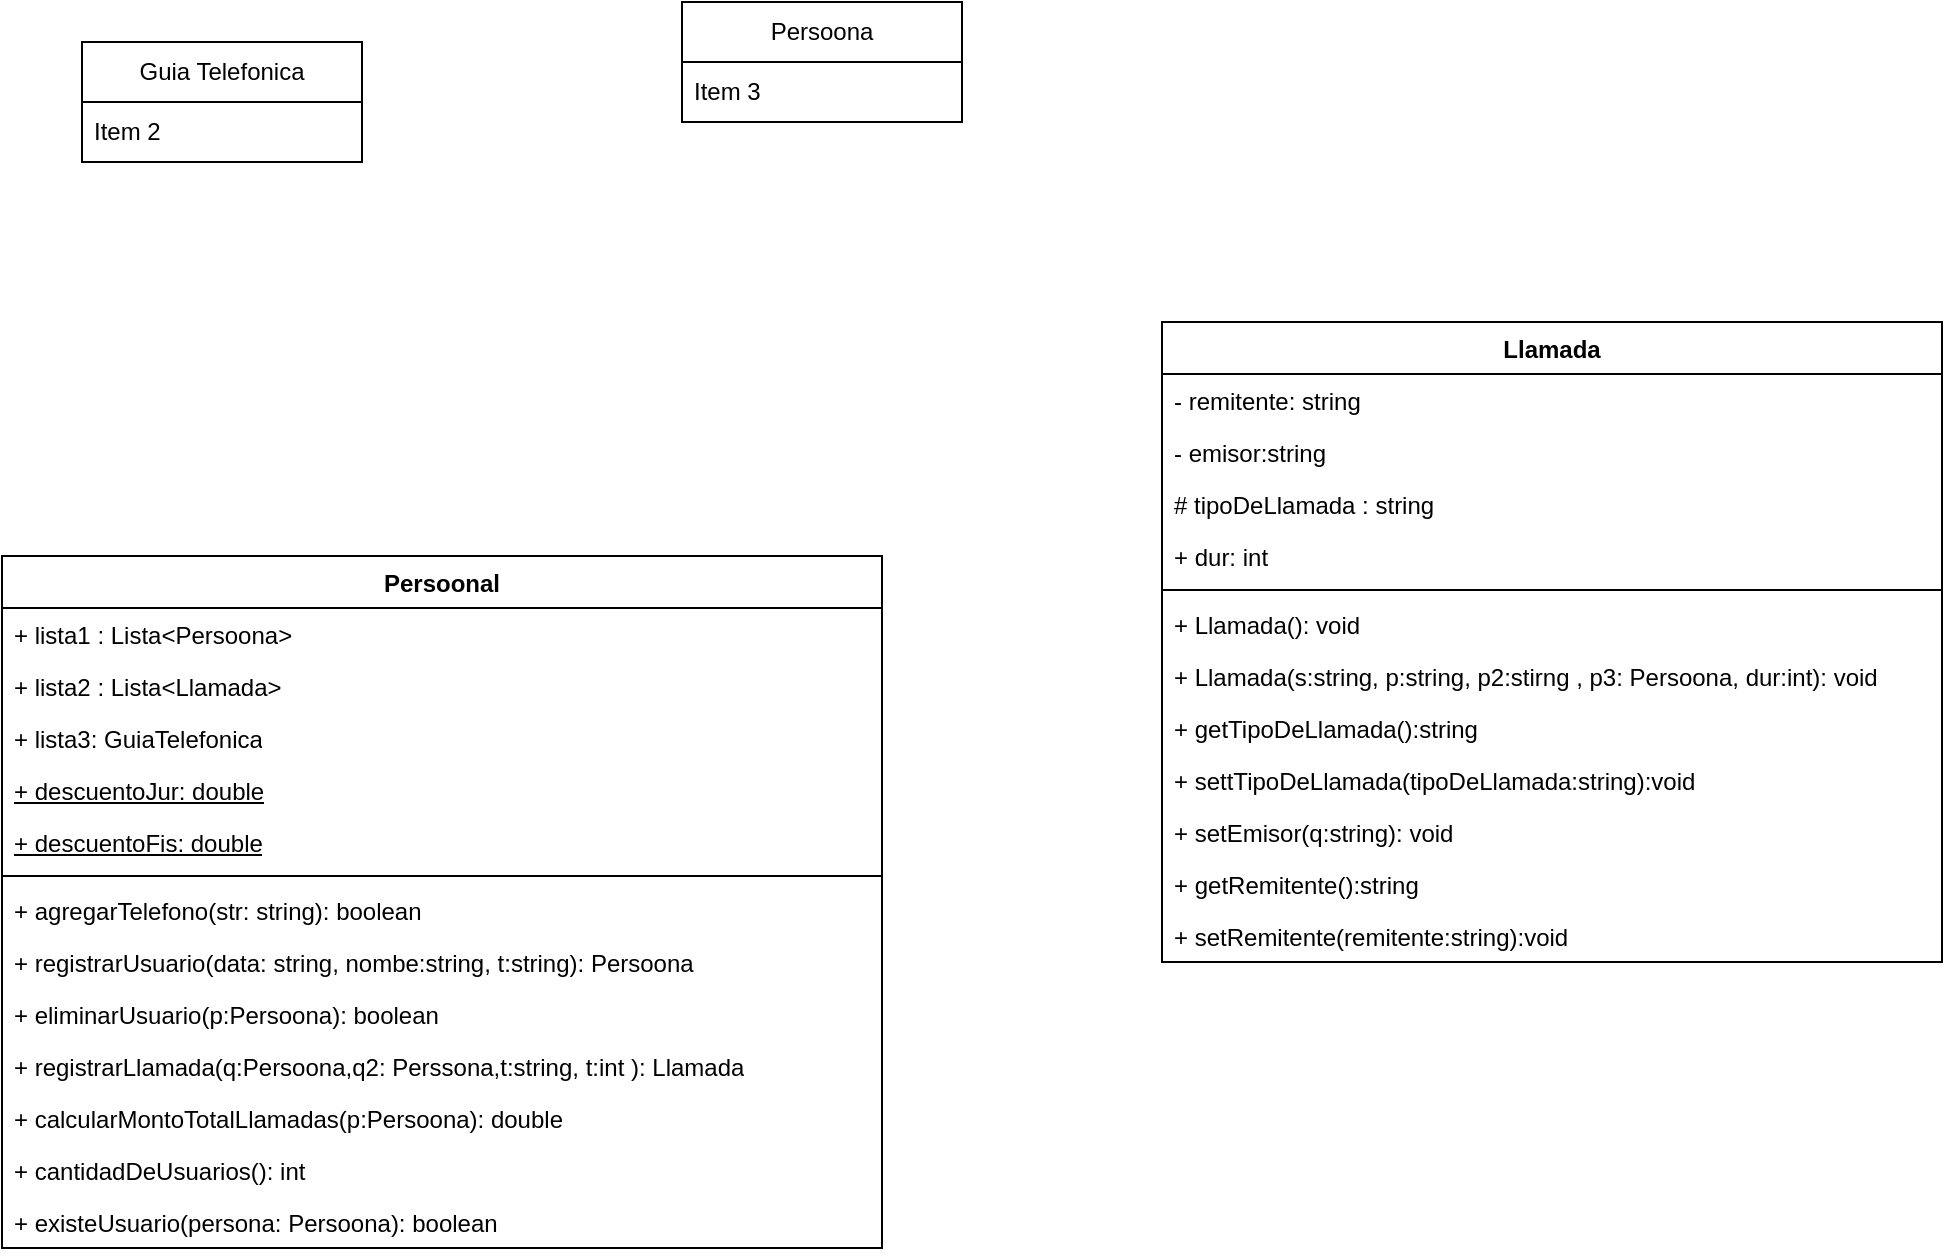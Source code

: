 <mxfile version="21.2.9" type="github">
  <diagram name="Page-1" id="Hu1fo8L_vSfaTOal0M1E">
    <mxGraphModel dx="1214" dy="639" grid="1" gridSize="10" guides="1" tooltips="1" connect="1" arrows="1" fold="1" page="1" pageScale="1" pageWidth="850" pageHeight="1100" math="0" shadow="0">
      <root>
        <mxCell id="0" />
        <mxCell id="1" parent="0" />
        <mxCell id="ogSVJOR4Apt4eJmVQfsl-1" value="Guia Telefonica" style="swimlane;fontStyle=0;childLayout=stackLayout;horizontal=1;startSize=30;horizontalStack=0;resizeParent=1;resizeParentMax=0;resizeLast=0;collapsible=1;marginBottom=0;whiteSpace=wrap;html=1;" vertex="1" parent="1">
          <mxGeometry x="160" y="350" width="140" height="60" as="geometry" />
        </mxCell>
        <mxCell id="ogSVJOR4Apt4eJmVQfsl-3" value="Item 2" style="text;strokeColor=none;fillColor=none;align=left;verticalAlign=middle;spacingLeft=4;spacingRight=4;overflow=hidden;points=[[0,0.5],[1,0.5]];portConstraint=eastwest;rotatable=0;whiteSpace=wrap;html=1;" vertex="1" parent="ogSVJOR4Apt4eJmVQfsl-1">
          <mxGeometry y="30" width="140" height="30" as="geometry" />
        </mxCell>
        <mxCell id="ogSVJOR4Apt4eJmVQfsl-5" value="Persoona" style="swimlane;fontStyle=0;childLayout=stackLayout;horizontal=1;startSize=30;horizontalStack=0;resizeParent=1;resizeParentMax=0;resizeLast=0;collapsible=1;marginBottom=0;whiteSpace=wrap;html=1;" vertex="1" parent="1">
          <mxGeometry x="460" y="330" width="140" height="60" as="geometry" />
        </mxCell>
        <mxCell id="ogSVJOR4Apt4eJmVQfsl-8" value="Item 3" style="text;strokeColor=none;fillColor=none;align=left;verticalAlign=middle;spacingLeft=4;spacingRight=4;overflow=hidden;points=[[0,0.5],[1,0.5]];portConstraint=eastwest;rotatable=0;whiteSpace=wrap;html=1;" vertex="1" parent="ogSVJOR4Apt4eJmVQfsl-5">
          <mxGeometry y="30" width="140" height="30" as="geometry" />
        </mxCell>
        <mxCell id="ogSVJOR4Apt4eJmVQfsl-20" value="Llamada" style="swimlane;fontStyle=1;align=center;verticalAlign=top;childLayout=stackLayout;horizontal=1;startSize=26;horizontalStack=0;resizeParent=1;resizeParentMax=0;resizeLast=0;collapsible=1;marginBottom=0;whiteSpace=wrap;html=1;" vertex="1" parent="1">
          <mxGeometry x="700" y="490" width="390" height="320" as="geometry" />
        </mxCell>
        <mxCell id="ogSVJOR4Apt4eJmVQfsl-24" value="- remitente: string" style="text;strokeColor=none;fillColor=none;align=left;verticalAlign=top;spacingLeft=4;spacingRight=4;overflow=hidden;rotatable=0;points=[[0,0.5],[1,0.5]];portConstraint=eastwest;whiteSpace=wrap;html=1;" vertex="1" parent="ogSVJOR4Apt4eJmVQfsl-20">
          <mxGeometry y="26" width="390" height="26" as="geometry" />
        </mxCell>
        <mxCell id="ogSVJOR4Apt4eJmVQfsl-25" value="- emisor:string" style="text;strokeColor=none;fillColor=none;align=left;verticalAlign=top;spacingLeft=4;spacingRight=4;overflow=hidden;rotatable=0;points=[[0,0.5],[1,0.5]];portConstraint=eastwest;whiteSpace=wrap;html=1;" vertex="1" parent="ogSVJOR4Apt4eJmVQfsl-20">
          <mxGeometry y="52" width="390" height="26" as="geometry" />
        </mxCell>
        <mxCell id="ogSVJOR4Apt4eJmVQfsl-26" value="# tipoDeLlamada : string" style="text;strokeColor=none;fillColor=none;align=left;verticalAlign=top;spacingLeft=4;spacingRight=4;overflow=hidden;rotatable=0;points=[[0,0.5],[1,0.5]];portConstraint=eastwest;whiteSpace=wrap;html=1;" vertex="1" parent="ogSVJOR4Apt4eJmVQfsl-20">
          <mxGeometry y="78" width="390" height="26" as="geometry" />
        </mxCell>
        <mxCell id="ogSVJOR4Apt4eJmVQfsl-21" value="+ dur: int" style="text;strokeColor=none;fillColor=none;align=left;verticalAlign=top;spacingLeft=4;spacingRight=4;overflow=hidden;rotatable=0;points=[[0,0.5],[1,0.5]];portConstraint=eastwest;whiteSpace=wrap;html=1;" vertex="1" parent="ogSVJOR4Apt4eJmVQfsl-20">
          <mxGeometry y="104" width="390" height="26" as="geometry" />
        </mxCell>
        <mxCell id="ogSVJOR4Apt4eJmVQfsl-22" value="" style="line;strokeWidth=1;fillColor=none;align=left;verticalAlign=middle;spacingTop=-1;spacingLeft=3;spacingRight=3;rotatable=0;labelPosition=right;points=[];portConstraint=eastwest;strokeColor=inherit;" vertex="1" parent="ogSVJOR4Apt4eJmVQfsl-20">
          <mxGeometry y="130" width="390" height="8" as="geometry" />
        </mxCell>
        <mxCell id="ogSVJOR4Apt4eJmVQfsl-23" value="+ Llamada(): void" style="text;strokeColor=none;fillColor=none;align=left;verticalAlign=top;spacingLeft=4;spacingRight=4;overflow=hidden;rotatable=0;points=[[0,0.5],[1,0.5]];portConstraint=eastwest;whiteSpace=wrap;html=1;" vertex="1" parent="ogSVJOR4Apt4eJmVQfsl-20">
          <mxGeometry y="138" width="390" height="26" as="geometry" />
        </mxCell>
        <mxCell id="ogSVJOR4Apt4eJmVQfsl-29" value="+ Llamada(s:string, p:string, p2:stirng , p3: Persoona, dur:int): void" style="text;strokeColor=none;fillColor=none;align=left;verticalAlign=top;spacingLeft=4;spacingRight=4;overflow=hidden;rotatable=0;points=[[0,0.5],[1,0.5]];portConstraint=eastwest;whiteSpace=wrap;html=1;" vertex="1" parent="ogSVJOR4Apt4eJmVQfsl-20">
          <mxGeometry y="164" width="390" height="26" as="geometry" />
        </mxCell>
        <mxCell id="ogSVJOR4Apt4eJmVQfsl-31" value="+ getTipoDeLlamada():string" style="text;strokeColor=none;fillColor=none;align=left;verticalAlign=top;spacingLeft=4;spacingRight=4;overflow=hidden;rotatable=0;points=[[0,0.5],[1,0.5]];portConstraint=eastwest;whiteSpace=wrap;html=1;" vertex="1" parent="ogSVJOR4Apt4eJmVQfsl-20">
          <mxGeometry y="190" width="390" height="26" as="geometry" />
        </mxCell>
        <mxCell id="ogSVJOR4Apt4eJmVQfsl-33" value="+ settTipoDeLlamada(tipoDeLlamada:string):void" style="text;strokeColor=none;fillColor=none;align=left;verticalAlign=top;spacingLeft=4;spacingRight=4;overflow=hidden;rotatable=0;points=[[0,0.5],[1,0.5]];portConstraint=eastwest;whiteSpace=wrap;html=1;" vertex="1" parent="ogSVJOR4Apt4eJmVQfsl-20">
          <mxGeometry y="216" width="390" height="26" as="geometry" />
        </mxCell>
        <mxCell id="ogSVJOR4Apt4eJmVQfsl-28" value="+ setEmisor(q:string): void" style="text;strokeColor=none;fillColor=none;align=left;verticalAlign=top;spacingLeft=4;spacingRight=4;overflow=hidden;rotatable=0;points=[[0,0.5],[1,0.5]];portConstraint=eastwest;whiteSpace=wrap;html=1;" vertex="1" parent="ogSVJOR4Apt4eJmVQfsl-20">
          <mxGeometry y="242" width="390" height="26" as="geometry" />
        </mxCell>
        <mxCell id="ogSVJOR4Apt4eJmVQfsl-32" value="+ getRemitente():string" style="text;strokeColor=none;fillColor=none;align=left;verticalAlign=top;spacingLeft=4;spacingRight=4;overflow=hidden;rotatable=0;points=[[0,0.5],[1,0.5]];portConstraint=eastwest;whiteSpace=wrap;html=1;" vertex="1" parent="ogSVJOR4Apt4eJmVQfsl-20">
          <mxGeometry y="268" width="390" height="26" as="geometry" />
        </mxCell>
        <mxCell id="ogSVJOR4Apt4eJmVQfsl-34" value="+ setRemitente(remitente:string):void" style="text;strokeColor=none;fillColor=none;align=left;verticalAlign=top;spacingLeft=4;spacingRight=4;overflow=hidden;rotatable=0;points=[[0,0.5],[1,0.5]];portConstraint=eastwest;whiteSpace=wrap;html=1;" vertex="1" parent="ogSVJOR4Apt4eJmVQfsl-20">
          <mxGeometry y="294" width="390" height="26" as="geometry" />
        </mxCell>
        <mxCell id="ogSVJOR4Apt4eJmVQfsl-35" value="Persoonal" style="swimlane;fontStyle=1;align=center;verticalAlign=top;childLayout=stackLayout;horizontal=1;startSize=26;horizontalStack=0;resizeParent=1;resizeParentMax=0;resizeLast=0;collapsible=1;marginBottom=0;whiteSpace=wrap;html=1;" vertex="1" parent="1">
          <mxGeometry x="120" y="607" width="440" height="346" as="geometry">
            <mxRectangle x="120" y="607" width="100" height="30" as="alternateBounds" />
          </mxGeometry>
        </mxCell>
        <mxCell id="ogSVJOR4Apt4eJmVQfsl-36" value="+ lista1 : Lista&amp;lt;Persoona&amp;gt;" style="text;strokeColor=none;fillColor=none;align=left;verticalAlign=top;spacingLeft=4;spacingRight=4;overflow=hidden;rotatable=0;points=[[0,0.5],[1,0.5]];portConstraint=eastwest;whiteSpace=wrap;html=1;" vertex="1" parent="ogSVJOR4Apt4eJmVQfsl-35">
          <mxGeometry y="26" width="440" height="26" as="geometry" />
        </mxCell>
        <mxCell id="ogSVJOR4Apt4eJmVQfsl-49" value="+ lista2 : Lista&amp;lt;Llamada&amp;gt;" style="text;strokeColor=none;fillColor=none;align=left;verticalAlign=top;spacingLeft=4;spacingRight=4;overflow=hidden;rotatable=0;points=[[0,0.5],[1,0.5]];portConstraint=eastwest;whiteSpace=wrap;html=1;" vertex="1" parent="ogSVJOR4Apt4eJmVQfsl-35">
          <mxGeometry y="52" width="440" height="26" as="geometry" />
        </mxCell>
        <mxCell id="ogSVJOR4Apt4eJmVQfsl-47" value="+ lista3: GuiaTelefonica" style="text;strokeColor=none;fillColor=none;align=left;verticalAlign=top;spacingLeft=4;spacingRight=4;overflow=hidden;rotatable=0;points=[[0,0.5],[1,0.5]];portConstraint=eastwest;whiteSpace=wrap;html=1;" vertex="1" parent="ogSVJOR4Apt4eJmVQfsl-35">
          <mxGeometry y="78" width="440" height="26" as="geometry" />
        </mxCell>
        <mxCell id="ogSVJOR4Apt4eJmVQfsl-40" value="+ descuentoJur: double" style="text;strokeColor=none;fillColor=none;align=left;verticalAlign=top;spacingLeft=4;spacingRight=4;overflow=hidden;rotatable=0;points=[[0,0.5],[1,0.5]];portConstraint=eastwest;whiteSpace=wrap;html=1;fontStyle=4" vertex="1" parent="ogSVJOR4Apt4eJmVQfsl-35">
          <mxGeometry y="104" width="440" height="26" as="geometry" />
        </mxCell>
        <mxCell id="ogSVJOR4Apt4eJmVQfsl-50" value="+ descuentoFis: double" style="text;strokeColor=none;fillColor=none;align=left;verticalAlign=top;spacingLeft=4;spacingRight=4;overflow=hidden;rotatable=0;points=[[0,0.5],[1,0.5]];portConstraint=eastwest;whiteSpace=wrap;html=1;fontStyle=4" vertex="1" parent="ogSVJOR4Apt4eJmVQfsl-35">
          <mxGeometry y="130" width="440" height="26" as="geometry" />
        </mxCell>
        <mxCell id="ogSVJOR4Apt4eJmVQfsl-37" value="" style="line;strokeWidth=1;fillColor=none;align=left;verticalAlign=middle;spacingTop=-1;spacingLeft=3;spacingRight=3;rotatable=0;labelPosition=right;points=[];portConstraint=eastwest;strokeColor=inherit;" vertex="1" parent="ogSVJOR4Apt4eJmVQfsl-35">
          <mxGeometry y="156" width="440" height="8" as="geometry" />
        </mxCell>
        <mxCell id="ogSVJOR4Apt4eJmVQfsl-41" value="+ agregarTelefono(str: string): boolean" style="text;strokeColor=none;fillColor=none;align=left;verticalAlign=top;spacingLeft=4;spacingRight=4;overflow=hidden;rotatable=0;points=[[0,0.5],[1,0.5]];portConstraint=eastwest;whiteSpace=wrap;html=1;" vertex="1" parent="ogSVJOR4Apt4eJmVQfsl-35">
          <mxGeometry y="164" width="440" height="26" as="geometry" />
        </mxCell>
        <mxCell id="ogSVJOR4Apt4eJmVQfsl-42" value="+ registrarUsuario(data: string, nombe:string, t:string): Persoona" style="text;strokeColor=none;fillColor=none;align=left;verticalAlign=top;spacingLeft=4;spacingRight=4;overflow=hidden;rotatable=0;points=[[0,0.5],[1,0.5]];portConstraint=eastwest;whiteSpace=wrap;html=1;" vertex="1" parent="ogSVJOR4Apt4eJmVQfsl-35">
          <mxGeometry y="190" width="440" height="26" as="geometry" />
        </mxCell>
        <mxCell id="ogSVJOR4Apt4eJmVQfsl-43" value="+ eliminarUsuario(p:Persoona): boolean" style="text;strokeColor=none;fillColor=none;align=left;verticalAlign=top;spacingLeft=4;spacingRight=4;overflow=hidden;rotatable=0;points=[[0,0.5],[1,0.5]];portConstraint=eastwest;whiteSpace=wrap;html=1;" vertex="1" parent="ogSVJOR4Apt4eJmVQfsl-35">
          <mxGeometry y="216" width="440" height="26" as="geometry" />
        </mxCell>
        <mxCell id="ogSVJOR4Apt4eJmVQfsl-44" value="+ registrarLlamada(q:Persoona,q2: Perssona,t:string, t:int ): Llamada" style="text;strokeColor=none;fillColor=none;align=left;verticalAlign=top;spacingLeft=4;spacingRight=4;overflow=hidden;rotatable=0;points=[[0,0.5],[1,0.5]];portConstraint=eastwest;whiteSpace=wrap;html=1;" vertex="1" parent="ogSVJOR4Apt4eJmVQfsl-35">
          <mxGeometry y="242" width="440" height="26" as="geometry" />
        </mxCell>
        <mxCell id="ogSVJOR4Apt4eJmVQfsl-45" value="+ calcularMontoTotalLlamadas(p:Persoona): double" style="text;strokeColor=none;fillColor=none;align=left;verticalAlign=top;spacingLeft=4;spacingRight=4;overflow=hidden;rotatable=0;points=[[0,0.5],[1,0.5]];portConstraint=eastwest;whiteSpace=wrap;html=1;" vertex="1" parent="ogSVJOR4Apt4eJmVQfsl-35">
          <mxGeometry y="268" width="440" height="26" as="geometry" />
        </mxCell>
        <mxCell id="ogSVJOR4Apt4eJmVQfsl-46" value="+ cantidadDeUsuarios(): int" style="text;strokeColor=none;fillColor=none;align=left;verticalAlign=top;spacingLeft=4;spacingRight=4;overflow=hidden;rotatable=0;points=[[0,0.5],[1,0.5]];portConstraint=eastwest;whiteSpace=wrap;html=1;" vertex="1" parent="ogSVJOR4Apt4eJmVQfsl-35">
          <mxGeometry y="294" width="440" height="26" as="geometry" />
        </mxCell>
        <mxCell id="ogSVJOR4Apt4eJmVQfsl-38" value="+ existeUsuario(persona: Persoona): boolean" style="text;strokeColor=none;fillColor=none;align=left;verticalAlign=top;spacingLeft=4;spacingRight=4;overflow=hidden;rotatable=0;points=[[0,0.5],[1,0.5]];portConstraint=eastwest;whiteSpace=wrap;html=1;" vertex="1" parent="ogSVJOR4Apt4eJmVQfsl-35">
          <mxGeometry y="320" width="440" height="26" as="geometry" />
        </mxCell>
      </root>
    </mxGraphModel>
  </diagram>
</mxfile>
